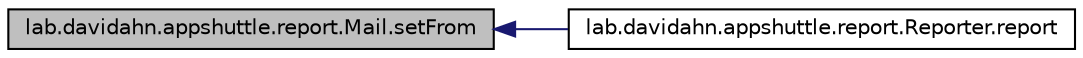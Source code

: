 digraph G
{
 // INTERACTIVE_SVG=YES
  edge [fontname="Helvetica",fontsize="10",labelfontname="Helvetica",labelfontsize="10"];
  node [fontname="Helvetica",fontsize="10",shape=record];
  rankdir="LR";
  Node1 [label="lab.davidahn.appshuttle.report.Mail.setFrom",height=0.2,width=0.4,color="black", fillcolor="grey75", style="filled" fontcolor="black"];
  Node1 -> Node2 [dir="back",color="midnightblue",fontsize="10",style="solid"];
  Node2 [label="lab.davidahn.appshuttle.report.Reporter.report",height=0.2,width=0.4,color="black", fillcolor="white", style="filled",URL="$classlab_1_1davidahn_1_1appshuttle_1_1report_1_1_reporter.html#aa46a0a8b1801ed6e03f62882d8eed552"];
}
